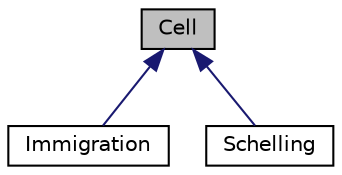 digraph "Cell"
{
 // LATEX_PDF_SIZE
  edge [fontname="Helvetica",fontsize="10",labelfontname="Helvetica",labelfontsize="10"];
  node [fontname="Helvetica",fontsize="10",shape=record];
  Node1 [label="Cell",height=0.2,width=0.4,color="black", fillcolor="grey75", style="filled", fontcolor="black",tooltip="This is a Java program that defines a Cell class."];
  Node1 -> Node2 [dir="back",color="midnightblue",fontsize="10",style="solid",fontname="Helvetica"];
  Node2 [label="Immigration",height=0.2,width=0.4,color="black", fillcolor="white", style="filled",URL="$classImmigration.html",tooltip="This code defines a class called \"Immigration\" that represents a simulation of a cellular automaton w..."];
  Node1 -> Node3 [dir="back",color="midnightblue",fontsize="10",style="solid",fontname="Helvetica"];
  Node3 [label="Schelling",height=0.2,width=0.4,color="black", fillcolor="white", style="filled",URL="$classSchelling.html",tooltip="Schelling.java This class extends the Cell class and implements the Schelling model of segregation."];
}
